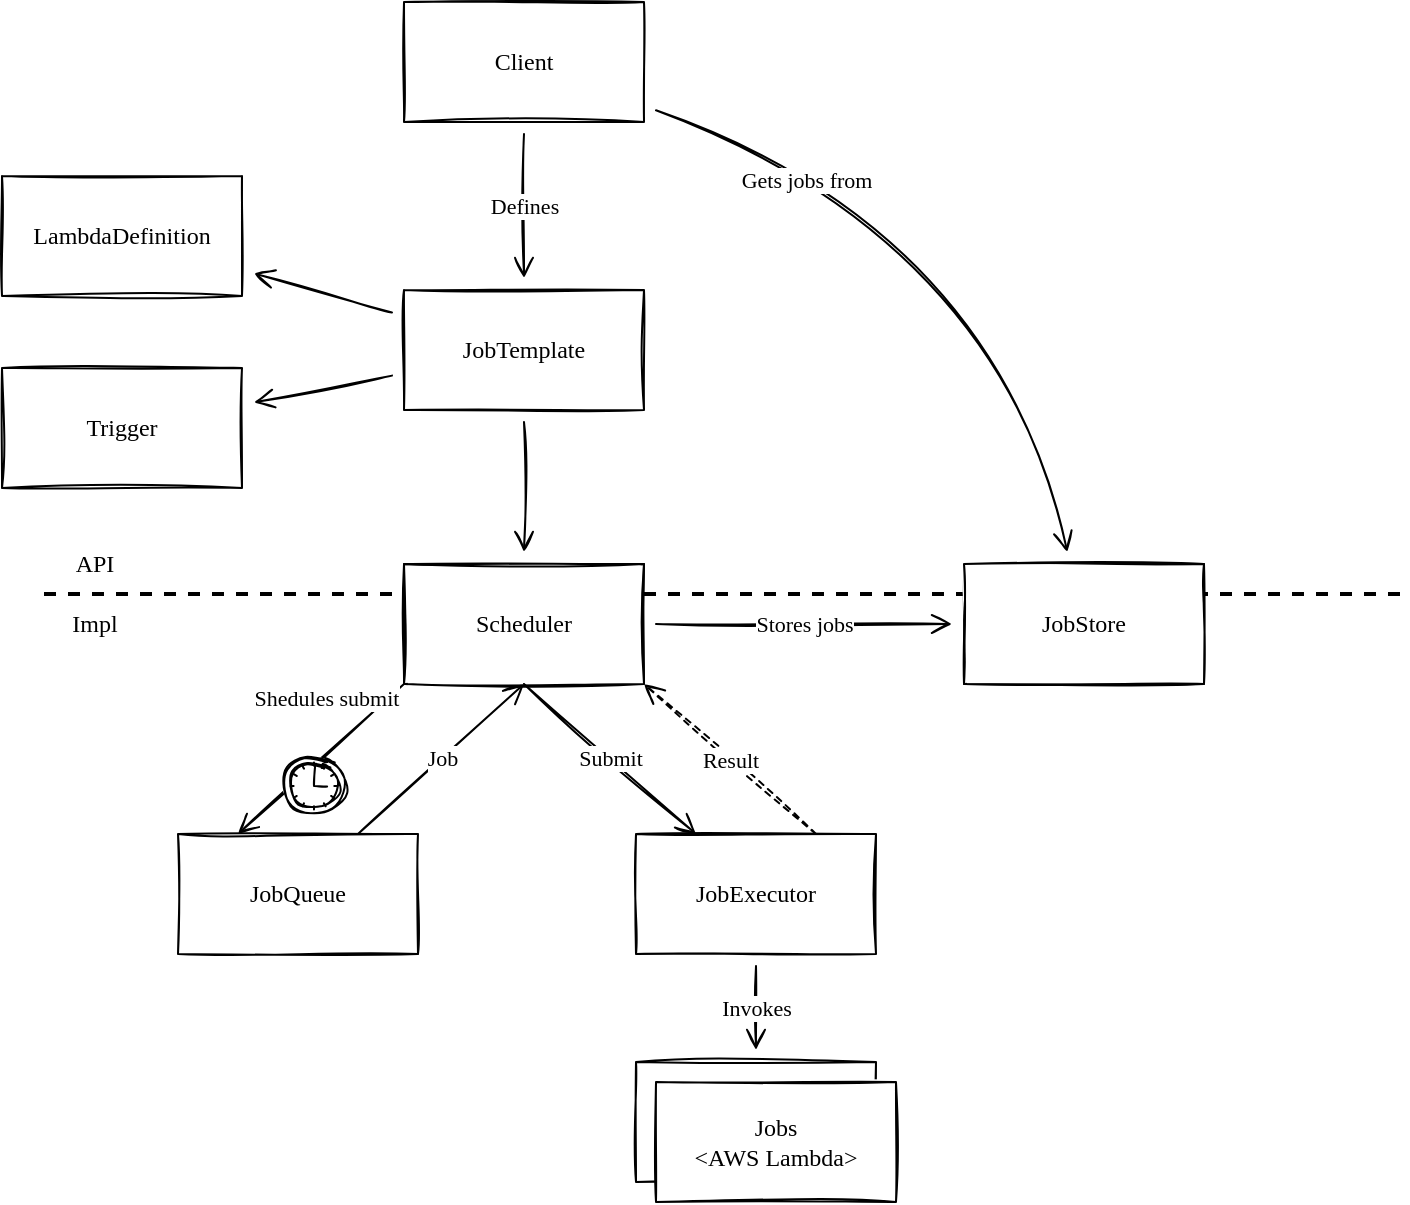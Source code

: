 <mxfile version="20.2.3" type="device" pages="3"><diagram id="lPC1wfi9M7MsZw9QPvVO" name="LogicalArch"><mxGraphModel dx="942" dy="677" grid="0" gridSize="10" guides="1" tooltips="1" connect="1" arrows="1" fold="1" page="1" pageScale="1" pageWidth="850" pageHeight="1100" math="0" shadow="0"><root><mxCell id="0"/><mxCell id="1" parent="0"/><mxCell id="effWvorMXV2qvMUETLM9-17" value="" style="endArrow=none;dashed=1;html=1;strokeWidth=2;rounded=0;fontFamily=Comic Sans MS;" parent="1" edge="1"><mxGeometry width="50" height="50" relative="1" as="geometry"><mxPoint x="85" y="370" as="sourcePoint"/><mxPoint x="765" y="370" as="targetPoint"/></mxGeometry></mxCell><mxCell id="4" value="Shedules submit" style="rounded=0;orthogonalLoop=1;jettySize=auto;html=1;fontFamily=Comic Sans MS;sketch=1;targetPerimeterSpacing=6;sourcePerimeterSpacing=6;endArrow=open;endFill=0;endSize=8;startSize=8;entryX=0.25;entryY=0;entryDx=0;entryDy=0;exitX=0;exitY=1;exitDx=0;exitDy=0;" parent="1" source="effWvorMXV2qvMUETLM9-26" target="6" edge="1"><mxGeometry x="-0.401" y="-21" relative="1" as="geometry"><mxPoint as="offset"/></mxGeometry></mxCell><mxCell id="2" value="Job" style="rounded=0;whiteSpace=wrap;html=1;sketch=1;fontFamily=Comic Sans MS;" parent="1" vertex="1"><mxGeometry x="381" y="604" width="120" height="60" as="geometry"/></mxCell><mxCell id="3" value="Scheduler" style="rounded=0;whiteSpace=wrap;html=1;sketch=1;fontFamily=Comic Sans MS;" parent="1" vertex="1"><mxGeometry x="265" y="355" width="120" height="60" as="geometry"/></mxCell><mxCell id="zWrtrObrSbr8mjprI4FY-4" value="Jobs&lt;br&gt;&amp;lt;AWS Lambda&amp;gt;" style="rounded=0;whiteSpace=wrap;html=1;sketch=1;fontFamily=Comic Sans MS;" parent="1" vertex="1"><mxGeometry x="391" y="614" width="120" height="60" as="geometry"/></mxCell><mxCell id="lUmNxtGlDMGUBOQZostO-4" value="JobStore" style="rounded=0;whiteSpace=wrap;html=1;sketch=1;fontFamily=Comic Sans MS;" parent="1" vertex="1"><mxGeometry x="545" y="355" width="120" height="60" as="geometry"/></mxCell><mxCell id="5" value="JobExecutor" style="rounded=0;whiteSpace=wrap;html=1;sketch=1;fontFamily=Comic Sans MS;" parent="1" vertex="1"><mxGeometry x="381" y="490" width="120" height="60" as="geometry"/></mxCell><mxCell id="6" value="JobQueue" style="rounded=0;whiteSpace=wrap;html=1;sketch=1;fontFamily=Comic Sans MS;" parent="1" vertex="1"><mxGeometry x="152" y="490" width="120" height="60" as="geometry"/></mxCell><mxCell id="9" style="edgeStyle=none;rounded=0;sketch=1;orthogonalLoop=1;jettySize=auto;html=1;fontFamily=Comic Sans MS;endArrow=open;endFill=0;startSize=8;endSize=8;sourcePerimeterSpacing=6;targetPerimeterSpacing=6;" parent="1" source="11" target="3" edge="1"><mxGeometry relative="1" as="geometry"><mxPoint x="398.333" y="286" as="sourcePoint"/><mxPoint x="181" y="448" as="targetPoint"/></mxGeometry></mxCell><mxCell id="effWvorMXV2qvMUETLM9-11" value="" style="points=[[0.145,0.145,0],[0.5,0,0],[0.855,0.145,0],[1,0.5,0],[0.855,0.855,0],[0.5,1,0],[0.145,0.855,0],[0,0.5,0]];shape=mxgraph.bpmn.event;html=1;verticalLabelPosition=bottom;labelBackgroundColor=#ffffff;verticalAlign=top;align=center;perimeter=ellipsePerimeter;outlineConnect=0;aspect=fixed;outline=standard;symbol=timer;sketch=1;" parent="1" vertex="1"><mxGeometry x="205" y="451" width="30" height="30" as="geometry"/></mxCell><mxCell id="effWvorMXV2qvMUETLM9-14" value="Invokes" style="rounded=0;orthogonalLoop=1;jettySize=auto;html=1;fontFamily=Comic Sans MS;sketch=1;targetPerimeterSpacing=6;sourcePerimeterSpacing=6;endArrow=open;endFill=0;endSize=8;startSize=8;" parent="1" source="5" target="2" edge="1"><mxGeometry relative="1" as="geometry"><mxPoint x="171" y="386" as="sourcePoint"/><mxPoint x="171" y="494" as="targetPoint"/></mxGeometry></mxCell><mxCell id="effWvorMXV2qvMUETLM9-16" value="Stores jobs" style="rounded=0;orthogonalLoop=1;jettySize=auto;html=1;fontFamily=Comic Sans MS;sketch=1;targetPerimeterSpacing=6;sourcePerimeterSpacing=6;endArrow=open;endFill=0;endSize=8;startSize=8;" parent="1" source="effWvorMXV2qvMUETLM9-26" target="lUmNxtGlDMGUBOQZostO-4" edge="1"><mxGeometry relative="1" as="geometry"><mxPoint x="549" y="575" as="sourcePoint"/><mxPoint x="401" y="575" as="targetPoint"/></mxGeometry></mxCell><mxCell id="effWvorMXV2qvMUETLM9-18" value="API" style="text;html=1;align=center;verticalAlign=middle;resizable=0;points=[];autosize=1;strokeColor=none;fillColor=none;fontFamily=Comic Sans MS;" parent="1" vertex="1"><mxGeometry x="85" y="340" width="50" height="30" as="geometry"/></mxCell><mxCell id="effWvorMXV2qvMUETLM9-19" value="Impl" style="text;html=1;align=center;verticalAlign=middle;resizable=0;points=[];autosize=1;strokeColor=none;fillColor=none;fontFamily=Comic Sans MS;" parent="1" vertex="1"><mxGeometry x="85" y="370" width="50" height="30" as="geometry"/></mxCell><mxCell id="effWvorMXV2qvMUETLM9-20" value="Client" style="rounded=0;whiteSpace=wrap;html=1;sketch=1;fontFamily=Comic Sans MS;" parent="1" vertex="1"><mxGeometry x="265" y="74" width="120" height="60" as="geometry"/></mxCell><mxCell id="effWvorMXV2qvMUETLM9-23" value="Defines" style="edgeStyle=none;rounded=0;sketch=1;orthogonalLoop=1;jettySize=auto;html=1;fontFamily=Comic Sans MS;endArrow=open;endFill=0;startSize=8;endSize=8;sourcePerimeterSpacing=6;targetPerimeterSpacing=6;" parent="1" source="effWvorMXV2qvMUETLM9-20" target="11" edge="1"><mxGeometry relative="1" as="geometry"><mxPoint x="355.154" y="166" as="sourcePoint"/><mxPoint x="399.8" y="214" as="targetPoint"/></mxGeometry></mxCell><mxCell id="effWvorMXV2qvMUETLM9-24" value="Gets jobs from" style="edgeStyle=none;sketch=1;orthogonalLoop=1;jettySize=auto;html=1;fontFamily=Comic Sans MS;endArrow=open;endFill=0;startSize=8;endSize=8;sourcePerimeterSpacing=6;targetPerimeterSpacing=6;curved=1;" parent="1" source="effWvorMXV2qvMUETLM9-20" target="lUmNxtGlDMGUBOQZostO-4" edge="1"><mxGeometry x="-0.518" y="-7" relative="1" as="geometry"><mxPoint x="474.769" y="166" as="sourcePoint"/><mxPoint x="450.231" y="224" as="targetPoint"/><Array as="points"><mxPoint x="560" y="190"/></Array><mxPoint as="offset"/></mxGeometry></mxCell><mxCell id="effWvorMXV2qvMUETLM9-26" value="Scheduler" style="rounded=0;whiteSpace=wrap;html=1;sketch=1;fontFamily=Comic Sans MS;" parent="1" vertex="1"><mxGeometry x="265" y="355" width="120" height="60" as="geometry"/></mxCell><mxCell id="effWvorMXV2qvMUETLM9-27" value="JobStore" style="rounded=0;whiteSpace=wrap;html=1;sketch=1;fontFamily=Comic Sans MS;" parent="1" vertex="1"><mxGeometry x="545" y="355" width="120" height="60" as="geometry"/></mxCell><mxCell id="hrHq2h5cYZHur9OVcoxm-12" value="Job" style="rounded=0;orthogonalLoop=1;jettySize=auto;html=1;fontFamily=Comic Sans MS;sketch=1;targetPerimeterSpacing=6;sourcePerimeterSpacing=6;endArrow=open;endFill=0;endSize=8;startSize=8;exitX=0.75;exitY=0;exitDx=0;exitDy=0;entryX=0.5;entryY=1;entryDx=0;entryDy=0;" parent="1" source="6" target="effWvorMXV2qvMUETLM9-26" edge="1"><mxGeometry relative="1" as="geometry"><mxPoint x="303.966" y="431" as="sourcePoint"/><mxPoint x="360" y="490" as="targetPoint"/></mxGeometry></mxCell><mxCell id="hrHq2h5cYZHur9OVcoxm-13" value="Submit" style="rounded=0;orthogonalLoop=1;jettySize=auto;html=1;fontFamily=Comic Sans MS;sketch=1;targetPerimeterSpacing=6;sourcePerimeterSpacing=6;endArrow=open;endFill=0;endSize=8;startSize=8;exitX=0.5;exitY=1;exitDx=0;exitDy=0;entryX=0.25;entryY=0;entryDx=0;entryDy=0;" parent="1" source="effWvorMXV2qvMUETLM9-26" target="5" edge="1"><mxGeometry relative="1" as="geometry"><mxPoint x="270" y="540" as="sourcePoint"/><mxPoint x="335" y="425" as="targetPoint"/></mxGeometry></mxCell><mxCell id="hrHq2h5cYZHur9OVcoxm-15" value="Result" style="rounded=0;orthogonalLoop=1;jettySize=auto;html=1;fontFamily=Comic Sans MS;sketch=1;targetPerimeterSpacing=6;sourcePerimeterSpacing=6;endArrow=open;endFill=0;endSize=8;startSize=8;entryX=1;entryY=1;entryDx=0;entryDy=0;exitX=0.75;exitY=0;exitDx=0;exitDy=0;dashed=1;" parent="1" source="5" target="effWvorMXV2qvMUETLM9-26" edge="1"><mxGeometry relative="1" as="geometry"><mxPoint x="490" y="460" as="sourcePoint"/><mxPoint x="610" y="555" as="targetPoint"/></mxGeometry></mxCell><mxCell id="11" value="JobTemplate" style="rounded=0;whiteSpace=wrap;html=1;sketch=1;fontFamily=Comic Sans MS;" parent="1" vertex="1"><mxGeometry x="265" y="218" width="120" height="60" as="geometry"/></mxCell><mxCell id="12" value="LambdaDefinition" style="rounded=0;whiteSpace=wrap;html=1;sketch=1;fontFamily=Comic Sans MS;" parent="1" vertex="1"><mxGeometry x="64" y="161" width="120" height="60" as="geometry"/></mxCell><mxCell id="13" value="Trigger" style="rounded=0;whiteSpace=wrap;html=1;sketch=1;fontFamily=Comic Sans MS;" parent="1" vertex="1"><mxGeometry x="64" y="257" width="120" height="60" as="geometry"/></mxCell><mxCell id="15" value="" style="edgeStyle=none;rounded=0;sketch=1;orthogonalLoop=1;jettySize=auto;html=1;fontFamily=Comic Sans MS;endArrow=open;endFill=0;startSize=8;endSize=8;sourcePerimeterSpacing=6;targetPerimeterSpacing=6;" parent="1" source="11" target="12" edge="1"><mxGeometry relative="1" as="geometry"><mxPoint x="331.364" y="146" as="sourcePoint"/><mxPoint x="333.636" y="206" as="targetPoint"/></mxGeometry></mxCell><mxCell id="16" value="" style="edgeStyle=none;rounded=0;sketch=1;orthogonalLoop=1;jettySize=auto;html=1;fontFamily=Comic Sans MS;endArrow=open;endFill=0;startSize=8;endSize=8;sourcePerimeterSpacing=6;targetPerimeterSpacing=6;" parent="1" source="11" target="13" edge="1"><mxGeometry relative="1" as="geometry"><mxPoint x="269" y="230.353" as="sourcePoint"/><mxPoint x="44" y="190.647" as="targetPoint"/></mxGeometry></mxCell></root></mxGraphModel></diagram><diagram id="pDhg87McwxgNfAMu6vuT" name="PhysicalArch"><mxGraphModel dx="650" dy="467" grid="0" gridSize="10" guides="1" tooltips="1" connect="1" arrows="1" fold="1" page="1" pageScale="1" pageWidth="850" pageHeight="1100" math="0" shadow="0"><root><mxCell id="0"/><mxCell id="1" parent="0"/><mxCell id="EoN9N1D45fwApov2rKzp-10" value="Standalone Instance &amp;lt;JVM&amp;gt;" style="rounded=0;whiteSpace=wrap;html=1;sketch=1;fontFamily=Comic Sans MS;verticalAlign=top;" parent="1" vertex="1"><mxGeometry x="110" y="160" width="330" height="250" as="geometry"/></mxCell><mxCell id="EoN9N1D45fwApov2rKzp-9" value="Scheduler" style="rounded=0;whiteSpace=wrap;html=1;sketch=1;fontFamily=Comic Sans MS;" parent="1" vertex="1"><mxGeometry x="300" y="230" width="120" height="60" as="geometry"/></mxCell><mxCell id="ar8Tbk30Wacf7BFlE-ub-2" style="edgeStyle=none;rounded=0;sketch=1;orthogonalLoop=1;jettySize=auto;html=1;fontFamily=Comic Sans MS;endArrow=open;endFill=0;startSize=8;endSize=8;sourcePerimeterSpacing=6;targetPerimeterSpacing=6;" parent="1" source="EoN9N1D45fwApov2rKzp-11" target="EoN9N1D45fwApov2rKzp-9" edge="1"><mxGeometry relative="1" as="geometry"/></mxCell><mxCell id="EoN9N1D45fwApov2rKzp-11" value="Client" style="rounded=0;whiteSpace=wrap;html=1;sketch=1;fontFamily=Comic Sans MS;" parent="1" vertex="1"><mxGeometry x="120" y="230" width="120" height="60" as="geometry"/></mxCell><mxCell id="ar8Tbk30Wacf7BFlE-ub-3" value="AWS Lambda" style="rounded=0;whiteSpace=wrap;html=1;sketch=1;fontFamily=Comic Sans MS;verticalAlign=top;" parent="1" vertex="1"><mxGeometry x="560" y="160" width="180" height="180" as="geometry"/></mxCell><mxCell id="ar8Tbk30Wacf7BFlE-ub-4" value="Function as Job" style="rounded=0;whiteSpace=wrap;html=1;sketch=1;fontFamily=Comic Sans MS;" parent="1" vertex="1"><mxGeometry x="590" y="230" width="120" height="60" as="geometry"/></mxCell><mxCell id="ar8Tbk30Wacf7BFlE-ub-6" value="* Multi-instance or is out of scope. It's assumed that the client handles lock for staring executor itself.&amp;nbsp;" style="text;html=1;align=left;verticalAlign=middle;resizable=0;points=[];autosize=1;strokeColor=none;fillColor=none;fontFamily=Comic Sans MS;" parent="1" vertex="1"><mxGeometry x="80" y="470" width="610" height="30" as="geometry"/></mxCell><mxCell id="ar8Tbk30Wacf7BFlE-ub-5" value="Invokes" style="edgeStyle=none;rounded=0;sketch=1;orthogonalLoop=1;jettySize=auto;html=1;fontFamily=Comic Sans MS;endArrow=open;endFill=0;startSize=8;endSize=8;sourcePerimeterSpacing=6;targetPerimeterSpacing=6;exitX=1;exitY=0.25;exitDx=0;exitDy=0;entryX=0;entryY=0.25;entryDx=0;entryDy=0;" parent="1" source="EoN9N1D45fwApov2rKzp-9" target="ar8Tbk30Wacf7BFlE-ub-4" edge="1"><mxGeometry relative="1" as="geometry"/></mxCell><mxCell id="OLaikjNytE_Gszl0Gj1R-2" value="Result" style="edgeStyle=none;rounded=0;sketch=1;orthogonalLoop=1;jettySize=auto;html=1;fontFamily=Comic Sans MS;endArrow=open;endFill=0;startSize=8;endSize=8;sourcePerimeterSpacing=6;targetPerimeterSpacing=6;exitX=0;exitY=0.75;exitDx=0;exitDy=0;entryX=1;entryY=0.75;entryDx=0;entryDy=0;dashed=1;" parent="1" source="ar8Tbk30Wacf7BFlE-ub-4" target="EoN9N1D45fwApov2rKzp-9" edge="1"><mxGeometry relative="1" as="geometry"><mxPoint x="430" y="255" as="sourcePoint"/><mxPoint x="500" y="350" as="targetPoint"/></mxGeometry></mxCell><mxCell id="Ddi8QruVWjjEYRLmpZ_T-3" value="** Assumes that Lambda function is already deployed and might be invoked&amp;nbsp;" style="text;html=1;align=left;verticalAlign=middle;resizable=0;points=[];autosize=1;strokeColor=none;fillColor=none;fontFamily=Comic Sans MS;" parent="1" vertex="1"><mxGeometry x="80" y="510" width="450" height="30" as="geometry"/></mxCell><mxCell id="HwigQb3y-Xe_fHUVH8ZN-1" value="InMemoryJobStore" style="rounded=0;whiteSpace=wrap;html=1;sketch=1;fontFamily=Comic Sans MS;" vertex="1" parent="1"><mxGeometry x="300" y="330" width="120" height="60" as="geometry"/></mxCell><mxCell id="HwigQb3y-Xe_fHUVH8ZN-3" style="edgeStyle=none;rounded=0;sketch=1;orthogonalLoop=1;jettySize=auto;html=1;fontFamily=Comic Sans MS;endArrow=open;endFill=0;startSize=8;endSize=8;sourcePerimeterSpacing=6;targetPerimeterSpacing=6;" edge="1" parent="1" source="EoN9N1D45fwApov2rKzp-9" target="HwigQb3y-Xe_fHUVH8ZN-1"><mxGeometry relative="1" as="geometry"><mxPoint x="256.0" y="270.0" as="sourcePoint"/><mxPoint x="304" y="270.0" as="targetPoint"/></mxGeometry></mxCell><mxCell id="HwigQb3y-Xe_fHUVH8ZN-4" style="edgeStyle=none;rounded=0;sketch=1;orthogonalLoop=1;jettySize=auto;html=1;fontFamily=Comic Sans MS;endArrow=open;endFill=0;startSize=8;endSize=8;sourcePerimeterSpacing=6;targetPerimeterSpacing=6;" edge="1" parent="1" source="EoN9N1D45fwApov2rKzp-11" target="HwigQb3y-Xe_fHUVH8ZN-1"><mxGeometry relative="1" as="geometry"><mxPoint x="256.0" y="270.0" as="sourcePoint"/><mxPoint x="304" y="270.0" as="targetPoint"/></mxGeometry></mxCell></root></mxGraphModel></diagram><diagram id="R2kPyf2AD1q6EqdpoksU" name="ImplArch"><mxGraphModel dx="942" dy="677" grid="0" gridSize="10" guides="1" tooltips="1" connect="1" arrows="1" fold="1" page="1" pageScale="1" pageWidth="850" pageHeight="1100" math="0" shadow="0"><root><mxCell id="0"/><mxCell id="1" parent="0"/><mxCell id="azKRMFIJyyUlOVQ4zvHr-47" value="" style="rounded=0;whiteSpace=wrap;html=1;sketch=1;fontFamily=Comic Sans MS;verticalAlign=top;dashed=1;fillColor=none;" parent="1" vertex="1"><mxGeometry x="10" y="160" width="810" height="530" as="geometry"/></mxCell><mxCell id="azKRMFIJyyUlOVQ4zvHr-5" value="" style="endArrow=none;dashed=1;html=1;rounded=0;fontFamily=Comic Sans MS;entryX=0.654;entryY=0.004;entryDx=0;entryDy=0;entryPerimeter=0;" parent="1" edge="1" target="azKRMFIJyyUlOVQ4zvHr-47"><mxGeometry width="50" height="50" relative="1" as="geometry"><mxPoint x="540" y="690" as="sourcePoint"/><mxPoint x="542" y="166" as="targetPoint"/></mxGeometry></mxCell><mxCell id="azKRMFIJyyUlOVQ4zvHr-6" value="Scheduling" style="text;html=1;align=center;verticalAlign=middle;resizable=0;points=[];autosize=1;strokeColor=none;fillColor=none;fontFamily=Comic Sans MS;" parent="1" vertex="1"><mxGeometry x="250" y="170" width="80" height="30" as="geometry"/></mxCell><mxCell id="azKRMFIJyyUlOVQ4zvHr-7" value="Execution" style="text;html=1;align=center;verticalAlign=middle;resizable=0;points=[];autosize=1;strokeColor=none;fillColor=none;fontFamily=Comic Sans MS;" parent="1" vertex="1"><mxGeometry x="640" y="170" width="80" height="30" as="geometry"/></mxCell><mxCell id="azKRMFIJyyUlOVQ4zvHr-8" value="ScheduledExecutor&lt;br&gt;Service" style="rounded=0;whiteSpace=wrap;html=1;sketch=1;fontFamily=Comic Sans MS;" parent="1" vertex="1"><mxGeometry x="301" y="460" width="120" height="60" as="geometry"/></mxCell><mxCell id="azKRMFIJyyUlOVQ4zvHr-20" value="SchedulerThread" style="rounded=0;whiteSpace=wrap;html=1;sketch=1;fontFamily=Comic Sans MS;" parent="1" vertex="1"><mxGeometry x="260" y="245" width="120" height="60" as="geometry"/></mxCell><mxCell id="azKRMFIJyyUlOVQ4zvHr-21" value="ExecutorThread" style="rounded=0;whiteSpace=wrap;html=1;sketch=1;fontFamily=Comic Sans MS;" parent="1" vertex="1"><mxGeometry x="680" y="245" width="120" height="60" as="geometry"/></mxCell><mxCell id="azKRMFIJyyUlOVQ4zvHr-22" value="ExecutionQueue&lt;br&gt;&amp;lt;Job&amp;gt;" style="shape=cylinder3;whiteSpace=wrap;html=1;boundedLbl=1;backgroundOutline=1;size=15;rotation=90;sketch=1;horizontal=0;fontFamily=Comic Sans MS;" parent="1" vertex="1"><mxGeometry x="510" y="210" width="60" height="130" as="geometry"/></mxCell><mxCell id="azKRMFIJyyUlOVQ4zvHr-23" value="Take" style="edgeStyle=none;rounded=0;sketch=1;orthogonalLoop=1;jettySize=auto;html=1;fontFamily=Comic Sans MS;endArrow=open;endFill=0;startSize=8;endSize=8;sourcePerimeterSpacing=6;targetPerimeterSpacing=6;" parent="1" source="azKRMFIJyyUlOVQ4zvHr-21" target="azKRMFIJyyUlOVQ4zvHr-22" edge="1"><mxGeometry relative="1" as="geometry"><mxPoint x="530.667" y="-64" as="sourcePoint"/><mxPoint x="619.333" y="-1" as="targetPoint"/></mxGeometry></mxCell><mxCell id="azKRMFIJyyUlOVQ4zvHr-24" value="Add" style="edgeStyle=none;rounded=0;sketch=1;orthogonalLoop=1;jettySize=auto;html=1;fontFamily=Comic Sans MS;endArrow=open;endFill=0;startSize=8;endSize=8;sourcePerimeterSpacing=6;targetPerimeterSpacing=6;" parent="1" source="azKRMFIJyyUlOVQ4zvHr-20" target="azKRMFIJyyUlOVQ4zvHr-22" edge="1"><mxGeometry relative="1" as="geometry"><mxPoint x="684" y="288.35" as="sourcePoint"/><mxPoint x="621" y="286.775" as="targetPoint"/></mxGeometry></mxCell><mxCell id="azKRMFIJyyUlOVQ4zvHr-26" value="ScheduleQueue&lt;br&gt;&amp;lt;JobTemplate&amp;gt;" style="shape=cylinder3;whiteSpace=wrap;html=1;boundedLbl=1;backgroundOutline=1;size=15;rotation=90;sketch=1;horizontal=0;fontFamily=Comic Sans MS;" parent="1" vertex="1"><mxGeometry x="185" y="328" width="60" height="130" as="geometry"/></mxCell><mxCell id="azKRMFIJyyUlOVQ4zvHr-28" value="Take" style="edgeStyle=none;rounded=0;sketch=1;orthogonalLoop=1;jettySize=auto;html=1;fontFamily=Comic Sans MS;endArrow=open;endFill=0;startSize=8;endSize=8;sourcePerimeterSpacing=6;targetPerimeterSpacing=6;" parent="1" source="azKRMFIJyyUlOVQ4zvHr-20" target="azKRMFIJyyUlOVQ4zvHr-26" edge="1"><mxGeometry relative="1" as="geometry"><mxPoint x="386" y="295" as="sourcePoint"/><mxPoint x="539" y="295" as="targetPoint"/></mxGeometry></mxCell><mxCell id="azKRMFIJyyUlOVQ4zvHr-29" value="Scheduler" style="rounded=0;whiteSpace=wrap;html=1;sketch=1;fontFamily=Comic Sans MS;" parent="1" vertex="1"><mxGeometry x="30" y="245" width="120" height="60" as="geometry"/></mxCell><mxCell id="azKRMFIJyyUlOVQ4zvHr-30" value="Add JobTemplate" style="edgeStyle=none;rounded=0;sketch=1;orthogonalLoop=1;jettySize=auto;html=1;fontFamily=Comic Sans MS;endArrow=open;endFill=0;startSize=8;endSize=8;sourcePerimeterSpacing=6;targetPerimeterSpacing=6;" parent="1" source="azKRMFIJyyUlOVQ4zvHr-29" target="azKRMFIJyyUlOVQ4zvHr-26" edge="1"><mxGeometry relative="1" as="geometry"><mxPoint x="320" y="331" as="sourcePoint"/><mxPoint x="320" y="369" as="targetPoint"/></mxGeometry></mxCell><mxCell id="azKRMFIJyyUlOVQ4zvHr-31" value="SchedulingTask" style="rounded=0;whiteSpace=wrap;html=1;sketch=1;fontFamily=Comic Sans MS;" parent="1" vertex="1"><mxGeometry x="30" y="460" width="120" height="60" as="geometry"/></mxCell><mxCell id="azKRMFIJyyUlOVQ4zvHr-32" value="Add" style="edgeStyle=none;rounded=0;sketch=1;orthogonalLoop=1;jettySize=auto;html=1;fontFamily=Comic Sans MS;endArrow=open;endFill=0;startSize=8;endSize=8;sourcePerimeterSpacing=6;targetPerimeterSpacing=6;" parent="1" source="azKRMFIJyyUlOVQ4zvHr-31" target="azKRMFIJyyUlOVQ4zvHr-26" edge="1"><mxGeometry relative="1" as="geometry"><mxPoint x="210.087" y="326" as="sourcePoint"/><mxPoint x="269.913" y="369" as="targetPoint"/></mxGeometry></mxCell><mxCell id="azKRMFIJyyUlOVQ4zvHr-34" value="Schedule task" style="edgeStyle=none;rounded=0;sketch=1;orthogonalLoop=1;jettySize=auto;html=1;fontFamily=Comic Sans MS;endArrow=open;endFill=0;startSize=8;endSize=8;sourcePerimeterSpacing=6;targetPerimeterSpacing=6;" parent="1" source="azKRMFIJyyUlOVQ4zvHr-20" target="azKRMFIJyyUlOVQ4zvHr-8" edge="1"><mxGeometry relative="1" as="geometry"><mxPoint x="386" y="295" as="sourcePoint"/><mxPoint x="539" y="295" as="targetPoint"/></mxGeometry></mxCell><mxCell id="azKRMFIJyyUlOVQ4zvHr-35" value="Run" style="edgeStyle=none;rounded=0;sketch=1;orthogonalLoop=1;jettySize=auto;html=1;fontFamily=Comic Sans MS;endArrow=open;endFill=0;startSize=8;endSize=8;sourcePerimeterSpacing=6;targetPerimeterSpacing=6;" parent="1" source="azKRMFIJyyUlOVQ4zvHr-8" target="azKRMFIJyyUlOVQ4zvHr-31" edge="1"><mxGeometry relative="1" as="geometry"><mxPoint x="360.615" y="331" as="sourcePoint"/><mxPoint x="499.385" y="454" as="targetPoint"/></mxGeometry></mxCell><mxCell id="azKRMFIJyyUlOVQ4zvHr-37" value="Start" style="edgeStyle=none;rounded=0;sketch=1;orthogonalLoop=1;jettySize=auto;html=1;fontFamily=Comic Sans MS;endArrow=open;endFill=0;startSize=8;endSize=8;sourcePerimeterSpacing=6;targetPerimeterSpacing=6;" parent="1" source="azKRMFIJyyUlOVQ4zvHr-29" target="azKRMFIJyyUlOVQ4zvHr-20" edge="1"><mxGeometry relative="1" as="geometry"><mxPoint x="185.043" y="326" as="sourcePoint"/><mxPoint x="214.957" y="369" as="targetPoint"/></mxGeometry></mxCell><mxCell id="azKRMFIJyyUlOVQ4zvHr-38" value="ExecutorService" style="rounded=0;whiteSpace=wrap;html=1;sketch=1;fontFamily=Comic Sans MS;" parent="1" vertex="1"><mxGeometry x="680" y="360" width="120" height="60" as="geometry"/></mxCell><mxCell id="azKRMFIJyyUlOVQ4zvHr-39" value="LambdaExecutor" style="rounded=0;whiteSpace=wrap;html=1;sketch=1;fontFamily=Comic Sans MS;" parent="1" vertex="1"><mxGeometry x="680" y="594" width="120" height="60" as="geometry"/></mxCell><mxCell id="azKRMFIJyyUlOVQ4zvHr-40" value="Submit task" style="edgeStyle=none;rounded=0;sketch=1;orthogonalLoop=1;jettySize=auto;html=1;fontFamily=Comic Sans MS;endArrow=open;endFill=0;startSize=8;endSize=8;sourcePerimeterSpacing=6;targetPerimeterSpacing=6;" parent="1" source="azKRMFIJyyUlOVQ4zvHr-21" target="azKRMFIJyyUlOVQ4zvHr-38" edge="1"><mxGeometry relative="1" as="geometry"><mxPoint x="292.286" y="316" as="sourcePoint"/><mxPoint x="377.714" y="454" as="targetPoint"/></mxGeometry></mxCell><mxCell id="azKRMFIJyyUlOVQ4zvHr-41" value="ExecutionTask" style="rounded=0;whiteSpace=wrap;html=1;sketch=1;fontFamily=Comic Sans MS;" parent="1" vertex="1"><mxGeometry x="680" y="471" width="120" height="60" as="geometry"/></mxCell><mxCell id="azKRMFIJyyUlOVQ4zvHr-42" value="Run" style="edgeStyle=none;rounded=0;sketch=1;orthogonalLoop=1;jettySize=auto;html=1;fontFamily=Comic Sans MS;endArrow=open;endFill=0;startSize=8;endSize=8;sourcePerimeterSpacing=6;targetPerimeterSpacing=6;" parent="1" source="azKRMFIJyyUlOVQ4zvHr-38" target="azKRMFIJyyUlOVQ4zvHr-41" edge="1"><mxGeometry relative="1" as="geometry"><mxPoint x="824.286" y="306" as="sourcePoint"/><mxPoint x="775.714" y="374" as="targetPoint"/></mxGeometry></mxCell><mxCell id="azKRMFIJyyUlOVQ4zvHr-43" value="Execute" style="edgeStyle=none;rounded=0;sketch=1;orthogonalLoop=1;jettySize=auto;html=1;fontFamily=Comic Sans MS;endArrow=open;endFill=0;startSize=8;endSize=8;sourcePerimeterSpacing=6;targetPerimeterSpacing=6;" parent="1" source="azKRMFIJyyUlOVQ4zvHr-41" target="azKRMFIJyyUlOVQ4zvHr-39" edge="1"><mxGeometry relative="1" as="geometry"><mxPoint x="750" y="446" as="sourcePoint"/><mxPoint x="750" y="514" as="targetPoint"/></mxGeometry></mxCell><mxCell id="aa1WELrKEefV4Pt9Ix8f-2" value="Schedule" style="edgeStyle=none;rounded=0;sketch=1;orthogonalLoop=1;jettySize=auto;html=1;fontFamily=Comic Sans MS;endArrow=open;endFill=0;startSize=8;endSize=8;sourcePerimeterSpacing=6;targetPerimeterSpacing=6;" edge="1" parent="1" target="azKRMFIJyyUlOVQ4zvHr-29"><mxGeometry x="0.342" y="1" relative="1" as="geometry"><mxPoint x="90" y="136" as="sourcePoint"/><mxPoint x="267" y="369" as="targetPoint"/><mxPoint as="offset"/></mxGeometry></mxCell></root></mxGraphModel></diagram></mxfile>
